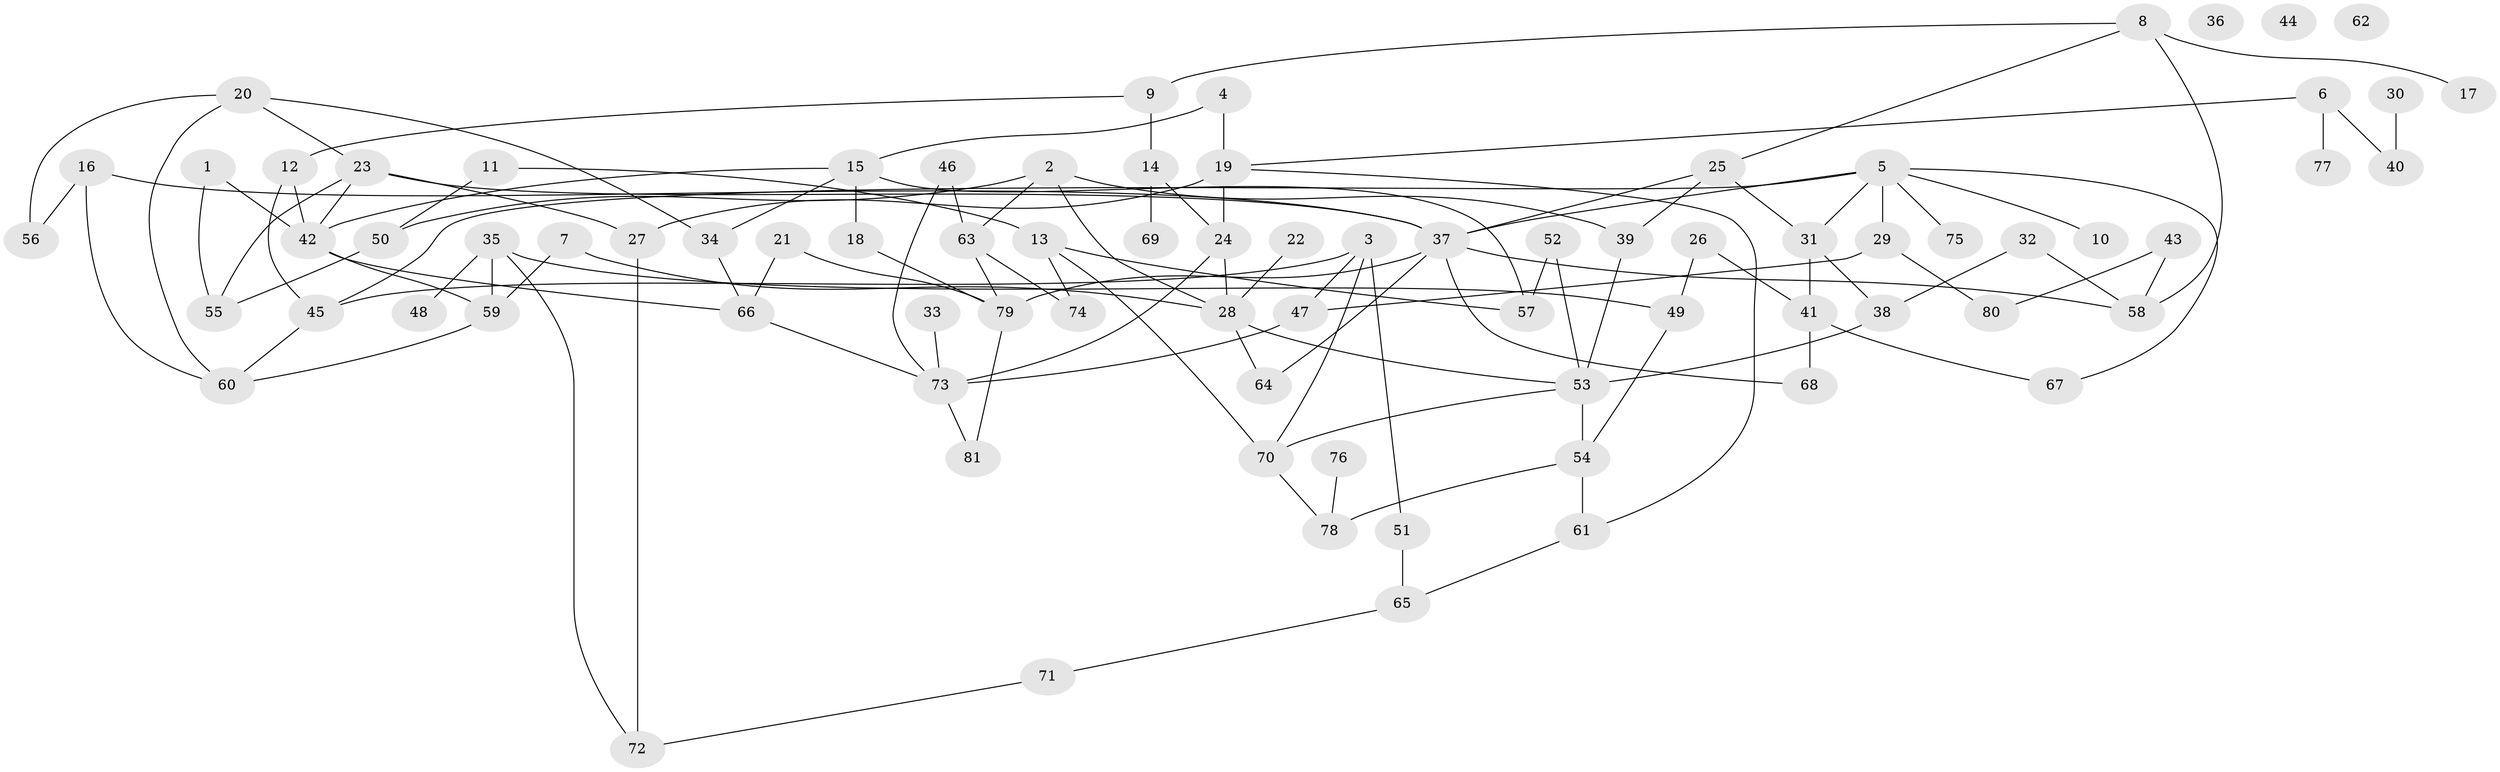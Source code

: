 // coarse degree distribution, {2: 0.23636363636363636, 4: 0.14545454545454545, 6: 0.10909090909090909, 5: 0.07272727272727272, 3: 0.16363636363636364, 1: 0.14545454545454545, 9: 0.03636363636363636, 0: 0.05454545454545454, 8: 0.01818181818181818, 7: 0.01818181818181818}
// Generated by graph-tools (version 1.1) at 2025/41/03/06/25 10:41:24]
// undirected, 81 vertices, 120 edges
graph export_dot {
graph [start="1"]
  node [color=gray90,style=filled];
  1;
  2;
  3;
  4;
  5;
  6;
  7;
  8;
  9;
  10;
  11;
  12;
  13;
  14;
  15;
  16;
  17;
  18;
  19;
  20;
  21;
  22;
  23;
  24;
  25;
  26;
  27;
  28;
  29;
  30;
  31;
  32;
  33;
  34;
  35;
  36;
  37;
  38;
  39;
  40;
  41;
  42;
  43;
  44;
  45;
  46;
  47;
  48;
  49;
  50;
  51;
  52;
  53;
  54;
  55;
  56;
  57;
  58;
  59;
  60;
  61;
  62;
  63;
  64;
  65;
  66;
  67;
  68;
  69;
  70;
  71;
  72;
  73;
  74;
  75;
  76;
  77;
  78;
  79;
  80;
  81;
  1 -- 42;
  1 -- 55;
  2 -- 28;
  2 -- 39;
  2 -- 50;
  2 -- 63;
  3 -- 45;
  3 -- 47;
  3 -- 51;
  3 -- 70;
  4 -- 15;
  4 -- 19;
  5 -- 10;
  5 -- 29;
  5 -- 31;
  5 -- 37;
  5 -- 45;
  5 -- 67;
  5 -- 75;
  6 -- 19;
  6 -- 40;
  6 -- 77;
  7 -- 28;
  7 -- 59;
  8 -- 9;
  8 -- 17;
  8 -- 25;
  8 -- 58;
  9 -- 12;
  9 -- 14;
  11 -- 13;
  11 -- 50;
  12 -- 42;
  12 -- 45;
  13 -- 57;
  13 -- 70;
  13 -- 74;
  14 -- 24;
  14 -- 69;
  15 -- 18;
  15 -- 34;
  15 -- 42;
  15 -- 57;
  16 -- 37;
  16 -- 56;
  16 -- 60;
  18 -- 79;
  19 -- 24;
  19 -- 27;
  19 -- 61;
  20 -- 23;
  20 -- 34;
  20 -- 56;
  20 -- 60;
  21 -- 66;
  21 -- 79;
  22 -- 28;
  23 -- 27;
  23 -- 37;
  23 -- 42;
  23 -- 55;
  24 -- 28;
  24 -- 73;
  25 -- 31;
  25 -- 37;
  25 -- 39;
  26 -- 41;
  26 -- 49;
  27 -- 72;
  28 -- 53;
  28 -- 64;
  29 -- 47;
  29 -- 80;
  30 -- 40;
  31 -- 38;
  31 -- 41;
  32 -- 38;
  32 -- 58;
  33 -- 73;
  34 -- 66;
  35 -- 48;
  35 -- 49;
  35 -- 59;
  35 -- 72;
  37 -- 58;
  37 -- 64;
  37 -- 68;
  37 -- 79;
  38 -- 53;
  39 -- 53;
  41 -- 67;
  41 -- 68;
  42 -- 59;
  42 -- 66;
  43 -- 58;
  43 -- 80;
  45 -- 60;
  46 -- 63;
  46 -- 73;
  47 -- 73;
  49 -- 54;
  50 -- 55;
  51 -- 65;
  52 -- 53;
  52 -- 57;
  53 -- 54;
  53 -- 70;
  54 -- 61;
  54 -- 78;
  59 -- 60;
  61 -- 65;
  63 -- 74;
  63 -- 79;
  65 -- 71;
  66 -- 73;
  70 -- 78;
  71 -- 72;
  73 -- 81;
  76 -- 78;
  79 -- 81;
}
